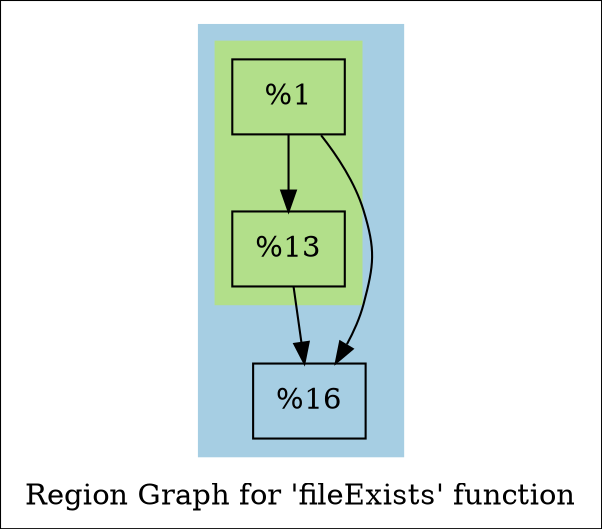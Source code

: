 digraph "Region Graph for 'fileExists' function" {
	label="Region Graph for 'fileExists' function";

	Node0x12181b0 [shape=record,label="{%1}"];
	Node0x12181b0 -> Node0x13309d0;
	Node0x12181b0 -> Node0x144a320;
	Node0x13309d0 [shape=record,label="{%13}"];
	Node0x13309d0 -> Node0x144a320;
	Node0x144a320 [shape=record,label="{%16}"];
	colorscheme = "paired12"
        subgraph cluster_0x139ee90 {
          label = "";
          style = filled;
          color = 1
          subgraph cluster_0x145a750 {
            label = "";
            style = filled;
            color = 3
            Node0x12181b0;
            Node0x13309d0;
          }
          Node0x144a320;
        }
}
